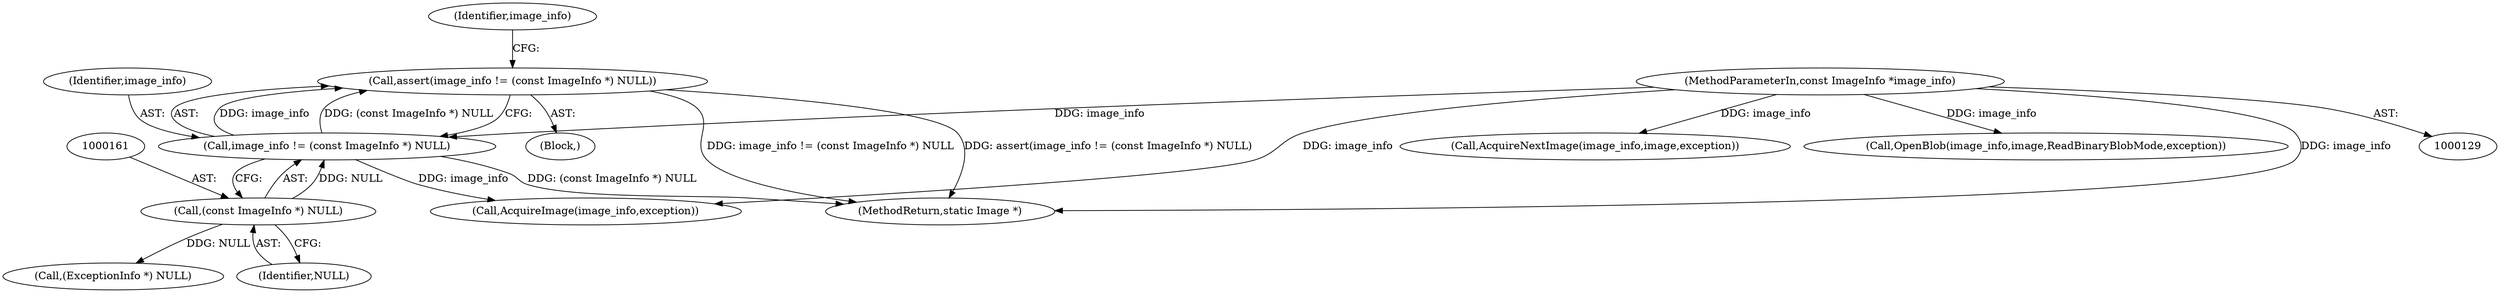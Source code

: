 digraph "0_ImageMagick_fe3066122ef72c82415811d25e9e3fad622c0a99@API" {
"1000157" [label="(Call,assert(image_info != (const ImageInfo *) NULL))"];
"1000158" [label="(Call,image_info != (const ImageInfo *) NULL)"];
"1000130" [label="(MethodParameterIn,const ImageInfo *image_info)"];
"1000160" [label="(Call,(const ImageInfo *) NULL)"];
"1000157" [label="(Call,assert(image_info != (const ImageInfo *) NULL))"];
"1000187" [label="(Call,(ExceptionInfo *) NULL)"];
"1000166" [label="(Identifier,image_info)"];
"1004052" [label="(Call,AcquireNextImage(image_info,image,exception))"];
"1000203" [label="(Call,OpenBlob(image_info,image,ReadBinaryBlobMode,exception))"];
"1004108" [label="(MethodReturn,static Image *)"];
"1000158" [label="(Call,image_info != (const ImageInfo *) NULL)"];
"1000198" [label="(Call,AcquireImage(image_info,exception))"];
"1000162" [label="(Identifier,NULL)"];
"1000159" [label="(Identifier,image_info)"];
"1000130" [label="(MethodParameterIn,const ImageInfo *image_info)"];
"1000160" [label="(Call,(const ImageInfo *) NULL)"];
"1000132" [label="(Block,)"];
"1000157" -> "1000132"  [label="AST: "];
"1000157" -> "1000158"  [label="CFG: "];
"1000158" -> "1000157"  [label="AST: "];
"1000166" -> "1000157"  [label="CFG: "];
"1000157" -> "1004108"  [label="DDG: assert(image_info != (const ImageInfo *) NULL)"];
"1000157" -> "1004108"  [label="DDG: image_info != (const ImageInfo *) NULL"];
"1000158" -> "1000157"  [label="DDG: image_info"];
"1000158" -> "1000157"  [label="DDG: (const ImageInfo *) NULL"];
"1000158" -> "1000160"  [label="CFG: "];
"1000159" -> "1000158"  [label="AST: "];
"1000160" -> "1000158"  [label="AST: "];
"1000158" -> "1004108"  [label="DDG: (const ImageInfo *) NULL"];
"1000130" -> "1000158"  [label="DDG: image_info"];
"1000160" -> "1000158"  [label="DDG: NULL"];
"1000158" -> "1000198"  [label="DDG: image_info"];
"1000130" -> "1000129"  [label="AST: "];
"1000130" -> "1004108"  [label="DDG: image_info"];
"1000130" -> "1000198"  [label="DDG: image_info"];
"1000130" -> "1000203"  [label="DDG: image_info"];
"1000130" -> "1004052"  [label="DDG: image_info"];
"1000160" -> "1000162"  [label="CFG: "];
"1000161" -> "1000160"  [label="AST: "];
"1000162" -> "1000160"  [label="AST: "];
"1000160" -> "1000187"  [label="DDG: NULL"];
}

